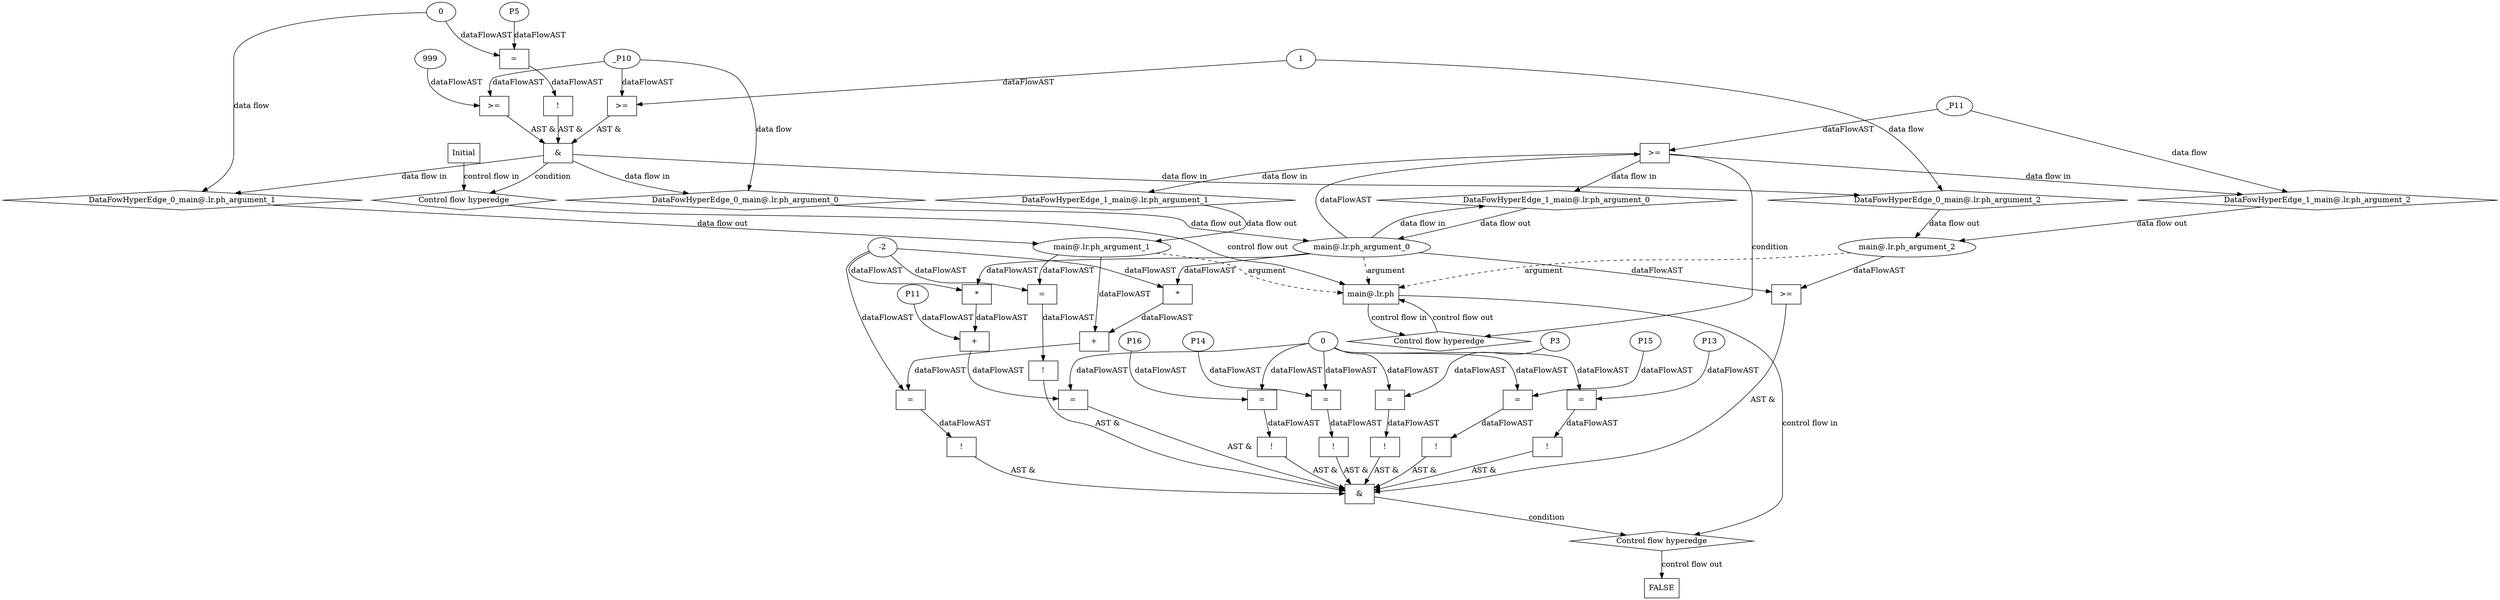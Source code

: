 digraph dag {
"main@.lr.ph" [label="main@.lr.ph" nodeName="main@.lr.ph" class=cfn  shape="rect"];
FALSE [label="FALSE" nodeName=FALSE class=cfn  shape="rect"];
Initial [label="Initial" nodeName=Initial class=cfn  shape="rect"];
ControlFowHyperEdge_0 [label="Control flow hyperedge" nodeName=ControlFowHyperEdge_0 class=controlFlowHyperEdge shape="diamond"];
"Initial" -> ControlFowHyperEdge_0 [label="control flow in"]
ControlFowHyperEdge_0 -> "main@.lr.ph" [label="control flow out"]
ControlFowHyperEdge_1 [label="Control flow hyperedge" nodeName=ControlFowHyperEdge_1 class=controlFlowHyperEdge shape="diamond"];
"main@.lr.ph" -> ControlFowHyperEdge_1 [label="control flow in"]
ControlFowHyperEdge_1 -> "main@.lr.ph" [label="control flow out"]
ControlFowHyperEdge_2 [label="Control flow hyperedge" nodeName=ControlFowHyperEdge_2 class=controlFlowHyperEdge shape="diamond"];
"main@.lr.ph" -> ControlFowHyperEdge_2 [label="control flow in"]
ControlFowHyperEdge_2 -> "FALSE" [label="control flow out"]
"main@.lr.ph_argument_0" [label="main@.lr.ph_argument_0" nodeName=argument0 class=argument  head="main@.lr.ph" shape="oval"];
"main@.lr.ph_argument_0" -> "main@.lr.ph"[label="argument" style="dashed"]
"main@.lr.ph_argument_1" [label="main@.lr.ph_argument_1" nodeName=argument1 class=argument  head="main@.lr.ph" shape="oval"];
"main@.lr.ph_argument_1" -> "main@.lr.ph"[label="argument" style="dashed"]
"main@.lr.ph_argument_2" [label="main@.lr.ph_argument_2" nodeName=argument2 class=argument  head="main@.lr.ph" shape="oval"];
"main@.lr.ph_argument_2" -> "main@.lr.ph"[label="argument" style="dashed"]

"xxxmain@.lr.ph___Initial_0xxx_and" [label="&" nodeName="xxxmain@.lr.ph___Initial_0xxx_and" class=Operator shape="rect"];
"xxxmain@.lr.ph___Initial_0xxxguard_0_node_0" [label="!" nodeName="xxxmain@.lr.ph___Initial_0xxxguard_0_node_0" class=Operator shape="rect"];
"xxxmain@.lr.ph___Initial_0xxxguard_0_node_1" [label="=" nodeName="xxxmain@.lr.ph___Initial_0xxxguard_0_node_1" class=Operator  shape="rect"];
"xxxmain@.lr.ph___Initial_0xxxguard_0_node_2" [label="P5" nodeName="xxxmain@.lr.ph___Initial_0xxxguard_0_node_2" class=Constant ];
"xxxmain@.lr.ph___Initial_0xxxguard_0_node_1" -> "xxxmain@.lr.ph___Initial_0xxxguard_0_node_0"[label="dataFlowAST"]
"xxxmain@.lr.ph___Initial_0xxxguard_0_node_2" -> "xxxmain@.lr.ph___Initial_0xxxguard_0_node_1"[label="dataFlowAST"]
"xxxmain@.lr.ph___Initial_0xxxdataFlow1_node_0" -> "xxxmain@.lr.ph___Initial_0xxxguard_0_node_1"[label="dataFlowAST"]

"xxxmain@.lr.ph___Initial_0xxxguard_0_node_0" -> "xxxmain@.lr.ph___Initial_0xxx_and" [label="AST &"];
"xxxmain@.lr.ph___Initial_0xxxguard1_node_0" [label=">=" nodeName="xxxmain@.lr.ph___Initial_0xxxguard1_node_0" class=Operator  shape="rect"];
"xxxmain@.lr.ph___Initial_0xxxguard1_node_1" [label="999" nodeName="xxxmain@.lr.ph___Initial_0xxxguard1_node_1" class=Literal ];
"xxxmain@.lr.ph___Initial_0xxxguard1_node_1" -> "xxxmain@.lr.ph___Initial_0xxxguard1_node_0"[label="dataFlowAST"]
"xxxmain@.lr.ph___Initial_0xxxdataFlow_0_node_0" -> "xxxmain@.lr.ph___Initial_0xxxguard1_node_0"[label="dataFlowAST"]

"xxxmain@.lr.ph___Initial_0xxxguard1_node_0" -> "xxxmain@.lr.ph___Initial_0xxx_and" [label="AST &"];
"xxxmain@.lr.ph___Initial_0xxxguard2_node_0" [label=">=" nodeName="xxxmain@.lr.ph___Initial_0xxxguard2_node_0" class=Operator  shape="rect"];
"xxxmain@.lr.ph___Initial_0xxxdataFlow_0_node_0" -> "xxxmain@.lr.ph___Initial_0xxxguard2_node_0"[label="dataFlowAST"]
"xxxmain@.lr.ph___Initial_0xxxdataFlow2_node_0" -> "xxxmain@.lr.ph___Initial_0xxxguard2_node_0"[label="dataFlowAST"]

"xxxmain@.lr.ph___Initial_0xxxguard2_node_0" -> "xxxmain@.lr.ph___Initial_0xxx_and" [label="AST &"];
"xxxmain@.lr.ph___Initial_0xxx_and" -> "ControlFowHyperEdge_0" [label="condition"];
"xxxmain@.lr.ph___Initial_0xxxdataFlow_0_node_0" [label="_P10" nodeName="xxxmain@.lr.ph___Initial_0xxxdataFlow_0_node_0" class=Constant ];

"xxxmain@.lr.ph___Initial_0xxxdataFlow_0_node_0" -> "DataFowHyperEdge_0_main@.lr.ph_argument_0" [label="data flow"];
"xxxmain@.lr.ph___Initial_0xxxdataFlow1_node_0" [label="0" nodeName="xxxmain@.lr.ph___Initial_0xxxdataFlow1_node_0" class=Literal ];

"xxxmain@.lr.ph___Initial_0xxxdataFlow1_node_0" -> "DataFowHyperEdge_0_main@.lr.ph_argument_1" [label="data flow"];
"xxxmain@.lr.ph___Initial_0xxxdataFlow2_node_0" [label="1" nodeName="xxxmain@.lr.ph___Initial_0xxxdataFlow2_node_0" class=Literal ];

"xxxmain@.lr.ph___Initial_0xxxdataFlow2_node_0" -> "DataFowHyperEdge_0_main@.lr.ph_argument_2" [label="data flow"];
"xxxmain@.lr.ph___main@.lr.ph_1xxxguard_0_node_0" [label=">=" nodeName="xxxmain@.lr.ph___main@.lr.ph_1xxxguard_0_node_0" class=Operator  shape="rect"];
"main@.lr.ph_argument_0" -> "xxxmain@.lr.ph___main@.lr.ph_1xxxguard_0_node_0"[label="dataFlowAST"]
"xxxmain@.lr.ph___main@.lr.ph_1xxxdataFlow_0_node_0" -> "xxxmain@.lr.ph___main@.lr.ph_1xxxguard_0_node_0"[label="dataFlowAST"]

"xxxmain@.lr.ph___main@.lr.ph_1xxxguard_0_node_0" -> "ControlFowHyperEdge_1" [label="condition"];
"xxxmain@.lr.ph___main@.lr.ph_1xxxdataFlow_0_node_0" [label="_P11" nodeName="xxxmain@.lr.ph___main@.lr.ph_1xxxdataFlow_0_node_0" class=Constant ];

"xxxmain@.lr.ph___main@.lr.ph_1xxxdataFlow_0_node_0" -> "DataFowHyperEdge_1_main@.lr.ph_argument_2" [label="data flow"];
"xxxFALSE___main@.lr.ph_2xxx_and" [label="&" nodeName="xxxFALSE___main@.lr.ph_2xxx_and" class=Operator shape="rect"];
"xxxFALSE___main@.lr.ph_2xxxguard2_node_0" [label="!" nodeName="xxxFALSE___main@.lr.ph_2xxxguard2_node_0" class=Operator shape="rect"];
"xxxFALSE___main@.lr.ph_2xxxguard2_node_1" [label="=" nodeName="xxxFALSE___main@.lr.ph_2xxxguard2_node_1" class=Operator  shape="rect"];
"xxxFALSE___main@.lr.ph_2xxxguard2_node_2" [label="+" nodeName="xxxFALSE___main@.lr.ph_2xxxguard2_node_2" class= Operator shape="rect"];
"xxxFALSE___main@.lr.ph_2xxxguard2_node_4" [label="*" nodeName="xxxFALSE___main@.lr.ph_2xxxguard2_node_4" class=Operator  shape="rect"];
"xxxFALSE___main@.lr.ph_2xxxguard_0_node_3" [label="-2" nodeName="xxxFALSE___main@.lr.ph_2xxxguard_0_node_3" class=Coeff ];
"xxxFALSE___main@.lr.ph_2xxxguard2_node_1" -> "xxxFALSE___main@.lr.ph_2xxxguard2_node_0"[label="dataFlowAST"]
"xxxFALSE___main@.lr.ph_2xxxguard2_node_2" -> "xxxFALSE___main@.lr.ph_2xxxguard2_node_1"[label="dataFlowAST"]
"xxxFALSE___main@.lr.ph_2xxxguard_0_node_3" -> "xxxFALSE___main@.lr.ph_2xxxguard2_node_1"[label="dataFlowAST"]
"main@.lr.ph_argument_1" -> "xxxFALSE___main@.lr.ph_2xxxguard2_node_2"[label="dataFlowAST"]
"xxxFALSE___main@.lr.ph_2xxxguard2_node_4" -> "xxxFALSE___main@.lr.ph_2xxxguard2_node_2"[label="dataFlowAST"]
"main@.lr.ph_argument_0" -> "xxxFALSE___main@.lr.ph_2xxxguard2_node_4"[label="dataFlowAST"]
"xxxFALSE___main@.lr.ph_2xxxguard_0_node_3" -> "xxxFALSE___main@.lr.ph_2xxxguard2_node_4"[label="dataFlowAST"]

"xxxFALSE___main@.lr.ph_2xxxguard2_node_0" -> "xxxFALSE___main@.lr.ph_2xxx_and" [label="AST &"];
"xxxFALSE___main@.lr.ph_2xxxguard6_node_0" [label="!" nodeName="xxxFALSE___main@.lr.ph_2xxxguard6_node_0" class=Operator shape="rect"];
"xxxFALSE___main@.lr.ph_2xxxguard6_node_1" [label="=" nodeName="xxxFALSE___main@.lr.ph_2xxxguard6_node_1" class=Operator  shape="rect"];
"xxxFALSE___main@.lr.ph_2xxxguard6_node_2" [label="P13" nodeName="xxxFALSE___main@.lr.ph_2xxxguard6_node_2" class=Constant ];
"xxxFALSE___main@.lr.ph_2xxxguard6_node_1" -> "xxxFALSE___main@.lr.ph_2xxxguard6_node_0"[label="dataFlowAST"]
"xxxFALSE___main@.lr.ph_2xxxguard6_node_2" -> "xxxFALSE___main@.lr.ph_2xxxguard6_node_1"[label="dataFlowAST"]
"xxxFALSE___main@.lr.ph_2xxxguard1_node_3" -> "xxxFALSE___main@.lr.ph_2xxxguard6_node_1"[label="dataFlowAST"]

"xxxFALSE___main@.lr.ph_2xxxguard6_node_0" -> "xxxFALSE___main@.lr.ph_2xxx_and" [label="AST &"];
"xxxFALSE___main@.lr.ph_2xxxguard4_node_0" [label="=" nodeName="xxxFALSE___main@.lr.ph_2xxxguard4_node_0" class=Operator  shape="rect"];
"xxxFALSE___main@.lr.ph_2xxxguard4_node_1" [label="+" nodeName="xxxFALSE___main@.lr.ph_2xxxguard4_node_1" class= Operator shape="rect"];
"xxxFALSE___main@.lr.ph_2xxxguard4_node_2" [label="P11" nodeName="xxxFALSE___main@.lr.ph_2xxxguard4_node_2" class=Constant ];
"xxxFALSE___main@.lr.ph_2xxxguard4_node_3" [label="*" nodeName="xxxFALSE___main@.lr.ph_2xxxguard4_node_3" class=Operator  shape="rect"];
"xxxFALSE___main@.lr.ph_2xxxguard_0_node_3" [label="-2" nodeName="xxxFALSE___main@.lr.ph_2xxxguard_0_node_3" class=Coeff ];
"xxxFALSE___main@.lr.ph_2xxxguard4_node_1" -> "xxxFALSE___main@.lr.ph_2xxxguard4_node_0"[label="dataFlowAST"]
"xxxFALSE___main@.lr.ph_2xxxguard1_node_3" -> "xxxFALSE___main@.lr.ph_2xxxguard4_node_0"[label="dataFlowAST"]
"xxxFALSE___main@.lr.ph_2xxxguard4_node_2" -> "xxxFALSE___main@.lr.ph_2xxxguard4_node_1"[label="dataFlowAST"]
"xxxFALSE___main@.lr.ph_2xxxguard4_node_3" -> "xxxFALSE___main@.lr.ph_2xxxguard4_node_1"[label="dataFlowAST"]
"main@.lr.ph_argument_0" -> "xxxFALSE___main@.lr.ph_2xxxguard4_node_3"[label="dataFlowAST"]
"xxxFALSE___main@.lr.ph_2xxxguard_0_node_3" -> "xxxFALSE___main@.lr.ph_2xxxguard4_node_3"[label="dataFlowAST"]

"xxxFALSE___main@.lr.ph_2xxxguard4_node_0" -> "xxxFALSE___main@.lr.ph_2xxx_and" [label="AST &"];
"xxxFALSE___main@.lr.ph_2xxxguard8_node_0" [label="!" nodeName="xxxFALSE___main@.lr.ph_2xxxguard8_node_0" class=Operator shape="rect"];
"xxxFALSE___main@.lr.ph_2xxxguard8_node_1" [label="=" nodeName="xxxFALSE___main@.lr.ph_2xxxguard8_node_1" class=Operator  shape="rect"];
"xxxFALSE___main@.lr.ph_2xxxguard8_node_2" [label="P16" nodeName="xxxFALSE___main@.lr.ph_2xxxguard8_node_2" class=Constant ];
"xxxFALSE___main@.lr.ph_2xxxguard8_node_1" -> "xxxFALSE___main@.lr.ph_2xxxguard8_node_0"[label="dataFlowAST"]
"xxxFALSE___main@.lr.ph_2xxxguard8_node_2" -> "xxxFALSE___main@.lr.ph_2xxxguard8_node_1"[label="dataFlowAST"]
"xxxFALSE___main@.lr.ph_2xxxguard1_node_3" -> "xxxFALSE___main@.lr.ph_2xxxguard8_node_1"[label="dataFlowAST"]

"xxxFALSE___main@.lr.ph_2xxxguard8_node_0" -> "xxxFALSE___main@.lr.ph_2xxx_and" [label="AST &"];
"xxxFALSE___main@.lr.ph_2xxxguard5_node_0" [label="!" nodeName="xxxFALSE___main@.lr.ph_2xxxguard5_node_0" class=Operator shape="rect"];
"xxxFALSE___main@.lr.ph_2xxxguard5_node_1" [label="=" nodeName="xxxFALSE___main@.lr.ph_2xxxguard5_node_1" class=Operator  shape="rect"];
"xxxFALSE___main@.lr.ph_2xxxguard5_node_2" [label="P3" nodeName="xxxFALSE___main@.lr.ph_2xxxguard5_node_2" class=Constant ];
"xxxFALSE___main@.lr.ph_2xxxguard5_node_1" -> "xxxFALSE___main@.lr.ph_2xxxguard5_node_0"[label="dataFlowAST"]
"xxxFALSE___main@.lr.ph_2xxxguard5_node_2" -> "xxxFALSE___main@.lr.ph_2xxxguard5_node_1"[label="dataFlowAST"]
"xxxFALSE___main@.lr.ph_2xxxguard1_node_3" -> "xxxFALSE___main@.lr.ph_2xxxguard5_node_1"[label="dataFlowAST"]

"xxxFALSE___main@.lr.ph_2xxxguard5_node_0" -> "xxxFALSE___main@.lr.ph_2xxx_and" [label="AST &"];
"xxxFALSE___main@.lr.ph_2xxxguard_0_node_0" [label="!" nodeName="xxxFALSE___main@.lr.ph_2xxxguard_0_node_0" class=Operator shape="rect"];
"xxxFALSE___main@.lr.ph_2xxxguard_0_node_1" [label="=" nodeName="xxxFALSE___main@.lr.ph_2xxxguard_0_node_1" class=Operator  shape="rect"];
"xxxFALSE___main@.lr.ph_2xxxguard_0_node_3" [label="-2" nodeName="xxxFALSE___main@.lr.ph_2xxxguard_0_node_3" class=Literal ];
"xxxFALSE___main@.lr.ph_2xxxguard_0_node_1" -> "xxxFALSE___main@.lr.ph_2xxxguard_0_node_0"[label="dataFlowAST"]
"main@.lr.ph_argument_1" -> "xxxFALSE___main@.lr.ph_2xxxguard_0_node_1"[label="dataFlowAST"]
"xxxFALSE___main@.lr.ph_2xxxguard_0_node_3" -> "xxxFALSE___main@.lr.ph_2xxxguard_0_node_1"[label="dataFlowAST"]

"xxxFALSE___main@.lr.ph_2xxxguard_0_node_0" -> "xxxFALSE___main@.lr.ph_2xxx_and" [label="AST &"];
"xxxFALSE___main@.lr.ph_2xxxguard7_node_0" [label="!" nodeName="xxxFALSE___main@.lr.ph_2xxxguard7_node_0" class=Operator shape="rect"];
"xxxFALSE___main@.lr.ph_2xxxguard7_node_1" [label="=" nodeName="xxxFALSE___main@.lr.ph_2xxxguard7_node_1" class=Operator  shape="rect"];
"xxxFALSE___main@.lr.ph_2xxxguard7_node_2" [label="P15" nodeName="xxxFALSE___main@.lr.ph_2xxxguard7_node_2" class=Constant ];
"xxxFALSE___main@.lr.ph_2xxxguard7_node_1" -> "xxxFALSE___main@.lr.ph_2xxxguard7_node_0"[label="dataFlowAST"]
"xxxFALSE___main@.lr.ph_2xxxguard7_node_2" -> "xxxFALSE___main@.lr.ph_2xxxguard7_node_1"[label="dataFlowAST"]
"xxxFALSE___main@.lr.ph_2xxxguard1_node_3" -> "xxxFALSE___main@.lr.ph_2xxxguard7_node_1"[label="dataFlowAST"]

"xxxFALSE___main@.lr.ph_2xxxguard7_node_0" -> "xxxFALSE___main@.lr.ph_2xxx_and" [label="AST &"];
"xxxFALSE___main@.lr.ph_2xxxguard3_node_0" [label=">=" nodeName="xxxFALSE___main@.lr.ph_2xxxguard3_node_0" class=Operator  shape="rect"];
"main@.lr.ph_argument_2" -> "xxxFALSE___main@.lr.ph_2xxxguard3_node_0"[label="dataFlowAST"]
"main@.lr.ph_argument_0" -> "xxxFALSE___main@.lr.ph_2xxxguard3_node_0"[label="dataFlowAST"]

"xxxFALSE___main@.lr.ph_2xxxguard3_node_0" -> "xxxFALSE___main@.lr.ph_2xxx_and" [label="AST &"];
"xxxFALSE___main@.lr.ph_2xxxguard1_node_0" [label="!" nodeName="xxxFALSE___main@.lr.ph_2xxxguard1_node_0" class=Operator shape="rect"];
"xxxFALSE___main@.lr.ph_2xxxguard1_node_1" [label="=" nodeName="xxxFALSE___main@.lr.ph_2xxxguard1_node_1" class=Operator  shape="rect"];
"xxxFALSE___main@.lr.ph_2xxxguard1_node_2" [label="P14" nodeName="xxxFALSE___main@.lr.ph_2xxxguard1_node_2" class=Constant ];
"xxxFALSE___main@.lr.ph_2xxxguard1_node_3" [label="0" nodeName="xxxFALSE___main@.lr.ph_2xxxguard1_node_3" class=Literal ];
"xxxFALSE___main@.lr.ph_2xxxguard1_node_1" -> "xxxFALSE___main@.lr.ph_2xxxguard1_node_0"[label="dataFlowAST"]
"xxxFALSE___main@.lr.ph_2xxxguard1_node_2" -> "xxxFALSE___main@.lr.ph_2xxxguard1_node_1"[label="dataFlowAST"]
"xxxFALSE___main@.lr.ph_2xxxguard1_node_3" -> "xxxFALSE___main@.lr.ph_2xxxguard1_node_1"[label="dataFlowAST"]

"xxxFALSE___main@.lr.ph_2xxxguard1_node_0" -> "xxxFALSE___main@.lr.ph_2xxx_and" [label="AST &"];
"xxxFALSE___main@.lr.ph_2xxx_and" -> "ControlFowHyperEdge_2" [label="condition"];
"DataFowHyperEdge_0_main@.lr.ph_argument_0" [label="DataFowHyperEdge_0_main@.lr.ph_argument_0" nodeName="DataFowHyperEdge_0_main@.lr.ph_argument_0" class=DataFlowHyperedge shape="diamond"];
"DataFowHyperEdge_0_main@.lr.ph_argument_0" -> "main@.lr.ph_argument_0"[label="data flow out"]
"xxxmain@.lr.ph___Initial_0xxx_and" -> "DataFowHyperEdge_0_main@.lr.ph_argument_0"[label="data flow in"]
"DataFowHyperEdge_0_main@.lr.ph_argument_1" [label="DataFowHyperEdge_0_main@.lr.ph_argument_1" nodeName="DataFowHyperEdge_0_main@.lr.ph_argument_1" class=DataFlowHyperedge shape="diamond"];
"DataFowHyperEdge_0_main@.lr.ph_argument_1" -> "main@.lr.ph_argument_1"[label="data flow out"]
"xxxmain@.lr.ph___Initial_0xxx_and" -> "DataFowHyperEdge_0_main@.lr.ph_argument_1"[label="data flow in"]
"DataFowHyperEdge_0_main@.lr.ph_argument_2" [label="DataFowHyperEdge_0_main@.lr.ph_argument_2" nodeName="DataFowHyperEdge_0_main@.lr.ph_argument_2" class=DataFlowHyperedge shape="diamond"];
"DataFowHyperEdge_0_main@.lr.ph_argument_2" -> "main@.lr.ph_argument_2"[label="data flow out"]
"xxxmain@.lr.ph___Initial_0xxx_and" -> "DataFowHyperEdge_0_main@.lr.ph_argument_2"[label="data flow in"]
"DataFowHyperEdge_1_main@.lr.ph_argument_0" [label="DataFowHyperEdge_1_main@.lr.ph_argument_0" nodeName="DataFowHyperEdge_1_main@.lr.ph_argument_0" class=DataFlowHyperedge shape="diamond"];
"DataFowHyperEdge_1_main@.lr.ph_argument_0" -> "main@.lr.ph_argument_0"[label="data flow out"]
"xxxmain@.lr.ph___main@.lr.ph_1xxxguard_0_node_0" -> "DataFowHyperEdge_1_main@.lr.ph_argument_0"[label="data flow in"]
"DataFowHyperEdge_1_main@.lr.ph_argument_1" [label="DataFowHyperEdge_1_main@.lr.ph_argument_1" nodeName="DataFowHyperEdge_1_main@.lr.ph_argument_1" class=DataFlowHyperedge shape="diamond"];
"DataFowHyperEdge_1_main@.lr.ph_argument_1" -> "main@.lr.ph_argument_1"[label="data flow out"]
"xxxmain@.lr.ph___main@.lr.ph_1xxxguard_0_node_0" -> "DataFowHyperEdge_1_main@.lr.ph_argument_1"[label="data flow in"]
"DataFowHyperEdge_1_main@.lr.ph_argument_2" [label="DataFowHyperEdge_1_main@.lr.ph_argument_2" nodeName="DataFowHyperEdge_1_main@.lr.ph_argument_2" class=DataFlowHyperedge shape="diamond"];
"DataFowHyperEdge_1_main@.lr.ph_argument_2" -> "main@.lr.ph_argument_2"[label="data flow out"]
"xxxmain@.lr.ph___main@.lr.ph_1xxxguard_0_node_0" -> "DataFowHyperEdge_1_main@.lr.ph_argument_2"[label="data flow in"]
"main@.lr.ph_argument_0" -> "DataFowHyperEdge_1_main@.lr.ph_argument_0"[label="data flow in"]




}
